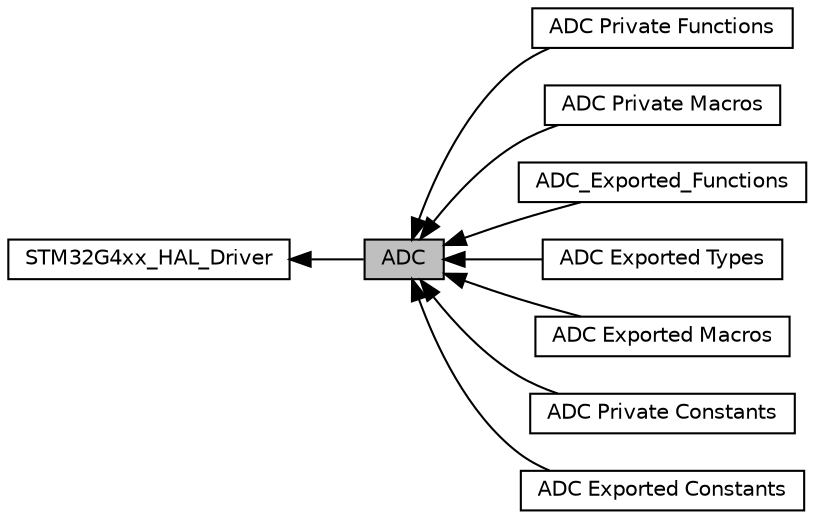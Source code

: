 digraph "ADC"
{
  edge [fontname="Helvetica",fontsize="10",labelfontname="Helvetica",labelfontsize="10"];
  node [fontname="Helvetica",fontsize="10",shape=box];
  rankdir=LR;
  Node9 [label="ADC Private Functions",height=0.2,width=0.4,color="black", fillcolor="white", style="filled",URL="$group__ADC__Private__Functions.html",tooltip=" "];
  Node5 [label="ADC Private Macros",height=0.2,width=0.4,color="black", fillcolor="white", style="filled",URL="$group__ADC__Private__Macros.html",tooltip=" "];
  Node8 [label="ADC_Exported_Functions",height=0.2,width=0.4,color="black", fillcolor="white", style="filled",URL="$group__ADC__Exported__Functions.html",tooltip=" "];
  Node3 [label="ADC Exported Types",height=0.2,width=0.4,color="black", fillcolor="white", style="filled",URL="$group__ADC__Exported__Types.html",tooltip=" "];
  Node7 [label="ADC Exported Macros",height=0.2,width=0.4,color="black", fillcolor="white", style="filled",URL="$group__ADC__Exported__Macros.html",tooltip=" "];
  Node1 [label="ADC",height=0.2,width=0.4,color="black", fillcolor="grey75", style="filled", fontcolor="black",tooltip="ADC HAL module driver."];
  Node6 [label="ADC Private Constants",height=0.2,width=0.4,color="black", fillcolor="white", style="filled",URL="$group__ADC__Private__Constants.html",tooltip=" "];
  Node4 [label="ADC Exported Constants",height=0.2,width=0.4,color="black", fillcolor="white", style="filled",URL="$group__ADC__Exported__Constants.html",tooltip=" "];
  Node2 [label="STM32G4xx_HAL_Driver",height=0.2,width=0.4,color="black", fillcolor="white", style="filled",URL="$group__STM32G4xx__HAL__Driver.html",tooltip=" "];
  Node2->Node1 [shape=plaintext, dir="back", style="solid"];
  Node1->Node3 [shape=plaintext, dir="back", style="solid"];
  Node1->Node4 [shape=plaintext, dir="back", style="solid"];
  Node1->Node5 [shape=plaintext, dir="back", style="solid"];
  Node1->Node6 [shape=plaintext, dir="back", style="solid"];
  Node1->Node7 [shape=plaintext, dir="back", style="solid"];
  Node1->Node8 [shape=plaintext, dir="back", style="solid"];
  Node1->Node9 [shape=plaintext, dir="back", style="solid"];
}
